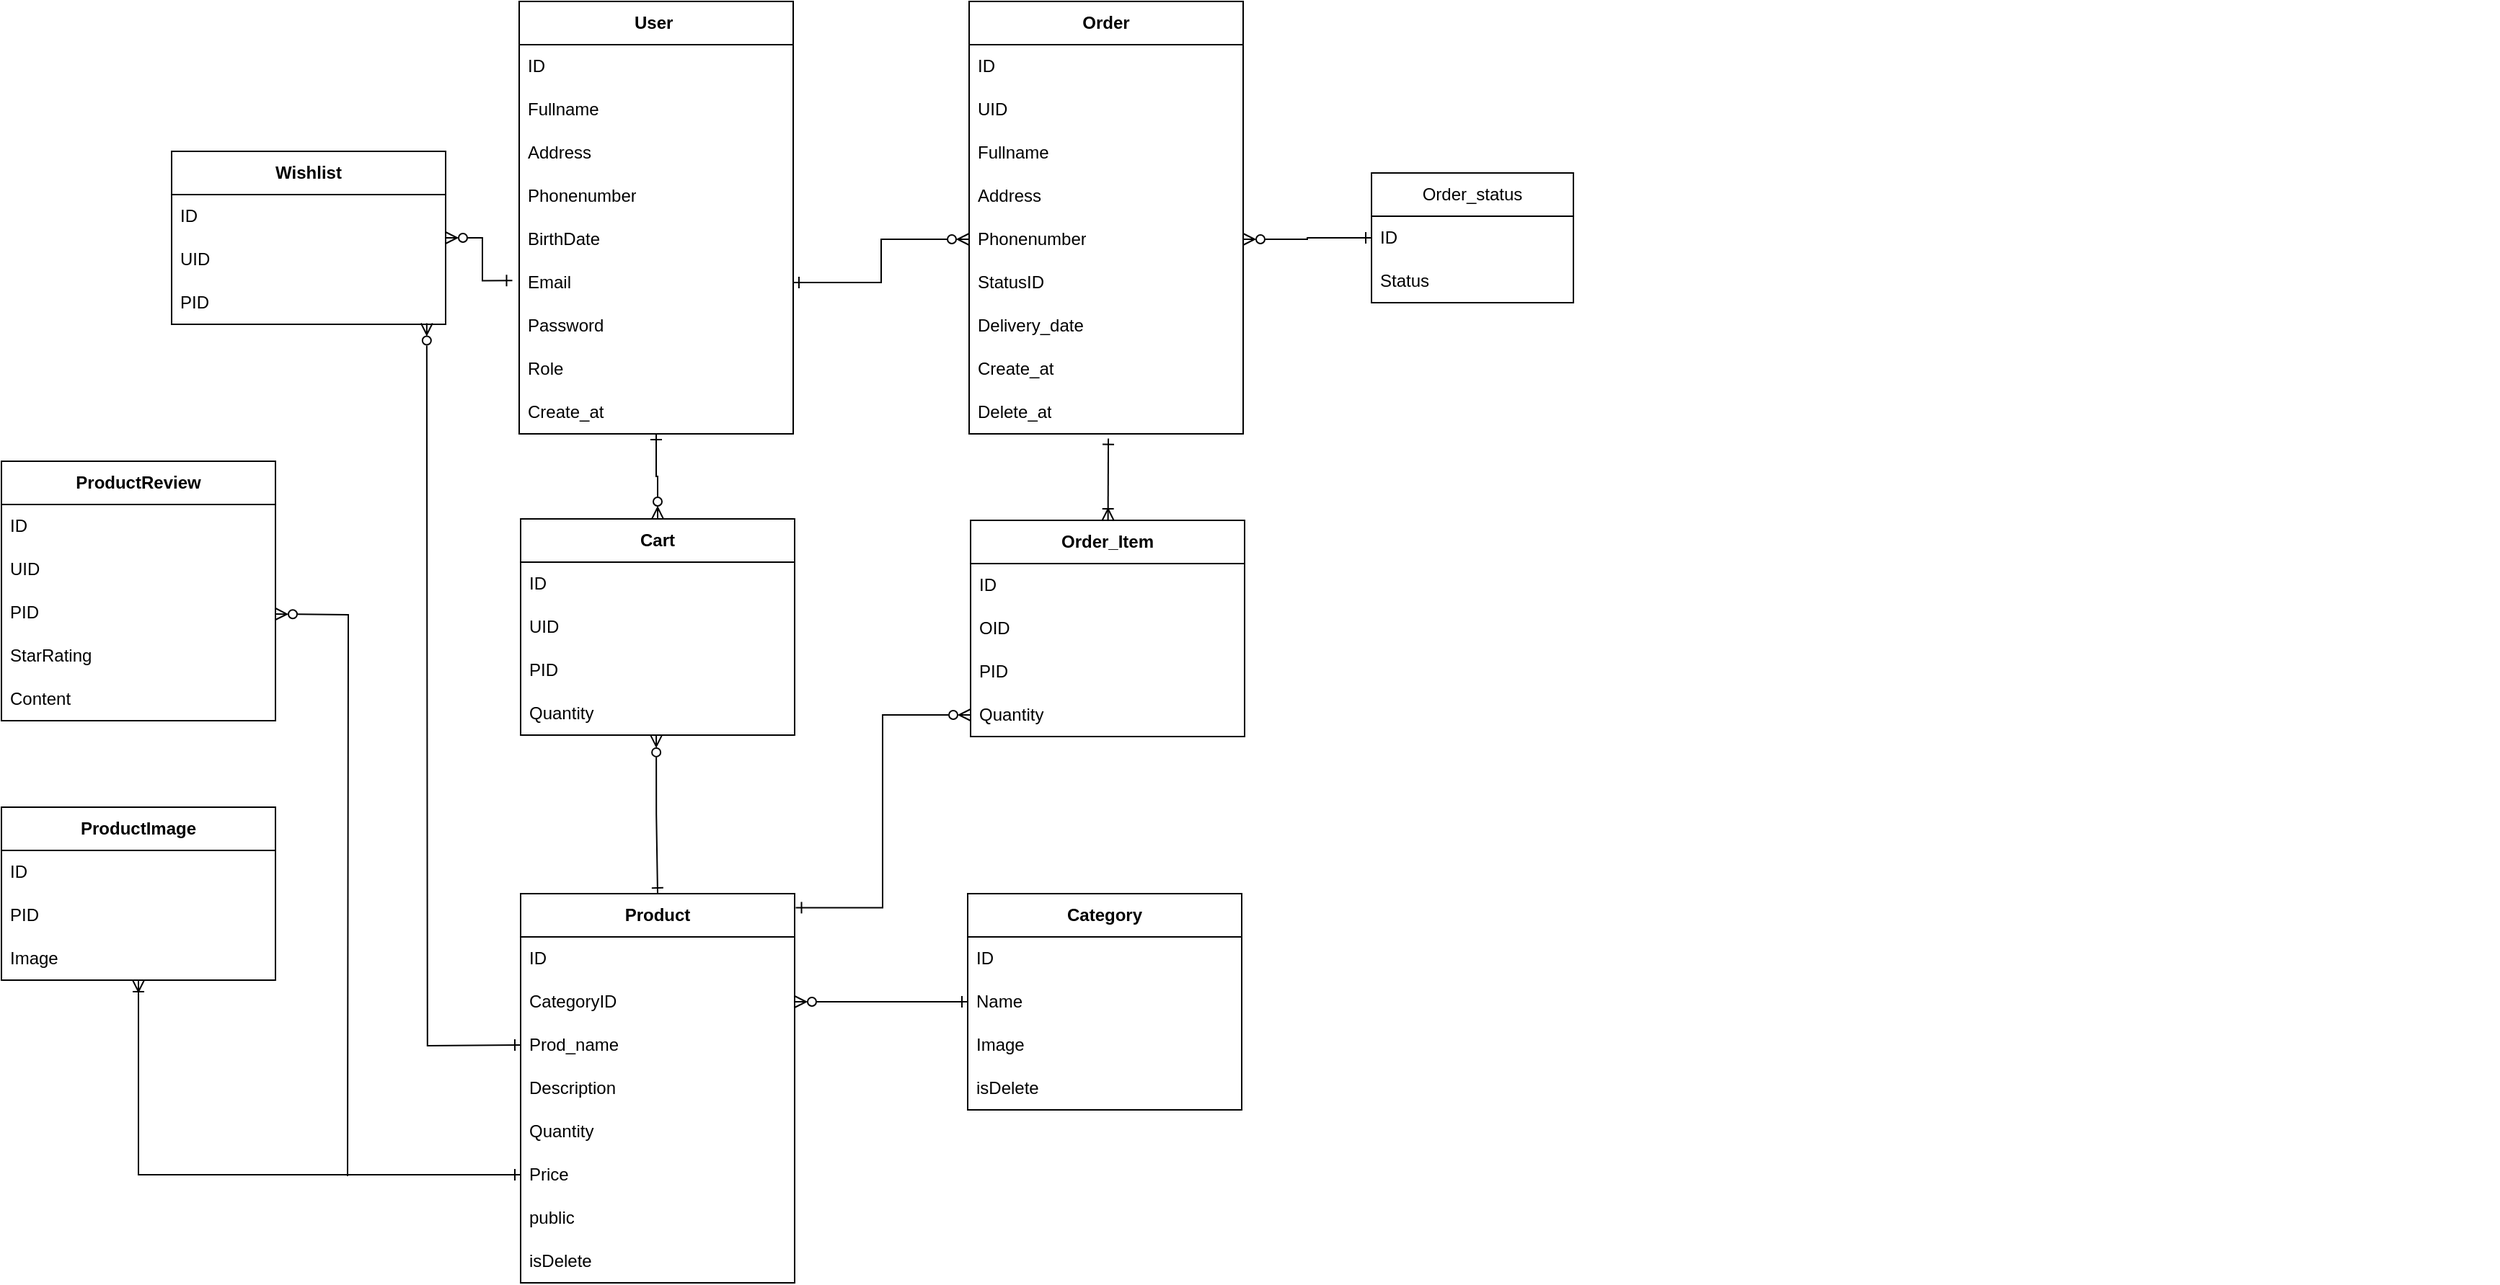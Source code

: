 <mxfile version="21.6.6" type="github">
  <diagram name="Page-1" id="kEBZH2MlmUDlCm5ewbxu">
    <mxGraphModel dx="2229" dy="1856" grid="1" gridSize="10" guides="1" tooltips="1" connect="1" arrows="1" fold="1" page="1" pageScale="1" pageWidth="850" pageHeight="1100" math="0" shadow="0">
      <root>
        <mxCell id="0" />
        <mxCell id="1" parent="0" />
        <mxCell id="o5RSlfCFkbiBMj8KHkRB-1" value="" style="shape=image;verticalLabelPosition=bottom;labelBackgroundColor=default;verticalAlign=top;aspect=fixed;imageAspect=0;image=https://vertabelo.com/blog/er-diagram-for-online-shop/5.png;" vertex="1" parent="1">
          <mxGeometry x="510" y="-319" width="631.49" height="615" as="geometry" />
        </mxCell>
        <mxCell id="o5RSlfCFkbiBMj8KHkRB-2" value="&lt;b&gt;User&amp;nbsp;&lt;/b&gt;" style="swimlane;fontStyle=0;childLayout=stackLayout;horizontal=1;startSize=30;horizontalStack=0;resizeParent=1;resizeParentMax=0;resizeLast=0;collapsible=1;marginBottom=0;whiteSpace=wrap;html=1;" vertex="1" parent="1">
          <mxGeometry x="-231" y="-319" width="190" height="300" as="geometry" />
        </mxCell>
        <mxCell id="o5RSlfCFkbiBMj8KHkRB-3" value="ID" style="text;strokeColor=none;fillColor=none;align=left;verticalAlign=middle;spacingLeft=4;spacingRight=4;overflow=hidden;points=[[0,0.5],[1,0.5]];portConstraint=eastwest;rotatable=0;whiteSpace=wrap;html=1;" vertex="1" parent="o5RSlfCFkbiBMj8KHkRB-2">
          <mxGeometry y="30" width="190" height="30" as="geometry" />
        </mxCell>
        <mxCell id="o5RSlfCFkbiBMj8KHkRB-4" value="Fullname" style="text;strokeColor=none;fillColor=none;align=left;verticalAlign=middle;spacingLeft=4;spacingRight=4;overflow=hidden;points=[[0,0.5],[1,0.5]];portConstraint=eastwest;rotatable=0;whiteSpace=wrap;html=1;" vertex="1" parent="o5RSlfCFkbiBMj8KHkRB-2">
          <mxGeometry y="60" width="190" height="30" as="geometry" />
        </mxCell>
        <mxCell id="o5RSlfCFkbiBMj8KHkRB-5" value="Address" style="text;strokeColor=none;fillColor=none;align=left;verticalAlign=middle;spacingLeft=4;spacingRight=4;overflow=hidden;points=[[0,0.5],[1,0.5]];portConstraint=eastwest;rotatable=0;whiteSpace=wrap;html=1;" vertex="1" parent="o5RSlfCFkbiBMj8KHkRB-2">
          <mxGeometry y="90" width="190" height="30" as="geometry" />
        </mxCell>
        <mxCell id="o5RSlfCFkbiBMj8KHkRB-6" value="Phonenumber" style="text;strokeColor=none;fillColor=none;align=left;verticalAlign=middle;spacingLeft=4;spacingRight=4;overflow=hidden;points=[[0,0.5],[1,0.5]];portConstraint=eastwest;rotatable=0;whiteSpace=wrap;html=1;" vertex="1" parent="o5RSlfCFkbiBMj8KHkRB-2">
          <mxGeometry y="120" width="190" height="30" as="geometry" />
        </mxCell>
        <mxCell id="o5RSlfCFkbiBMj8KHkRB-7" value="BirthDate" style="text;strokeColor=none;fillColor=none;align=left;verticalAlign=middle;spacingLeft=4;spacingRight=4;overflow=hidden;points=[[0,0.5],[1,0.5]];portConstraint=eastwest;rotatable=0;whiteSpace=wrap;html=1;" vertex="1" parent="o5RSlfCFkbiBMj8KHkRB-2">
          <mxGeometry y="150" width="190" height="30" as="geometry" />
        </mxCell>
        <mxCell id="o5RSlfCFkbiBMj8KHkRB-8" value="Email" style="text;strokeColor=none;fillColor=none;align=left;verticalAlign=middle;spacingLeft=4;spacingRight=4;overflow=hidden;points=[[0,0.5],[1,0.5]];portConstraint=eastwest;rotatable=0;whiteSpace=wrap;html=1;" vertex="1" parent="o5RSlfCFkbiBMj8KHkRB-2">
          <mxGeometry y="180" width="190" height="30" as="geometry" />
        </mxCell>
        <mxCell id="o5RSlfCFkbiBMj8KHkRB-9" value="Password" style="text;strokeColor=none;fillColor=none;align=left;verticalAlign=middle;spacingLeft=4;spacingRight=4;overflow=hidden;points=[[0,0.5],[1,0.5]];portConstraint=eastwest;rotatable=0;whiteSpace=wrap;html=1;" vertex="1" parent="o5RSlfCFkbiBMj8KHkRB-2">
          <mxGeometry y="210" width="190" height="30" as="geometry" />
        </mxCell>
        <mxCell id="o5RSlfCFkbiBMj8KHkRB-10" value="Role" style="text;strokeColor=none;fillColor=none;align=left;verticalAlign=middle;spacingLeft=4;spacingRight=4;overflow=hidden;points=[[0,0.5],[1,0.5]];portConstraint=eastwest;rotatable=0;whiteSpace=wrap;html=1;" vertex="1" parent="o5RSlfCFkbiBMj8KHkRB-2">
          <mxGeometry y="240" width="190" height="30" as="geometry" />
        </mxCell>
        <mxCell id="o5RSlfCFkbiBMj8KHkRB-11" value="Create_at" style="text;strokeColor=none;fillColor=none;align=left;verticalAlign=middle;spacingLeft=4;spacingRight=4;overflow=hidden;points=[[0,0.5],[1,0.5]];portConstraint=eastwest;rotatable=0;whiteSpace=wrap;html=1;" vertex="1" parent="o5RSlfCFkbiBMj8KHkRB-2">
          <mxGeometry y="270" width="190" height="30" as="geometry" />
        </mxCell>
        <mxCell id="o5RSlfCFkbiBMj8KHkRB-12" value="&lt;b&gt;Order&lt;/b&gt;" style="swimlane;fontStyle=0;childLayout=stackLayout;horizontal=1;startSize=30;horizontalStack=0;resizeParent=1;resizeParentMax=0;resizeLast=0;collapsible=1;marginBottom=0;whiteSpace=wrap;html=1;" vertex="1" parent="1">
          <mxGeometry x="81" y="-319" width="190" height="300" as="geometry" />
        </mxCell>
        <mxCell id="o5RSlfCFkbiBMj8KHkRB-13" value="ID" style="text;strokeColor=none;fillColor=none;align=left;verticalAlign=middle;spacingLeft=4;spacingRight=4;overflow=hidden;points=[[0,0.5],[1,0.5]];portConstraint=eastwest;rotatable=0;whiteSpace=wrap;html=1;" vertex="1" parent="o5RSlfCFkbiBMj8KHkRB-12">
          <mxGeometry y="30" width="190" height="30" as="geometry" />
        </mxCell>
        <mxCell id="o5RSlfCFkbiBMj8KHkRB-14" value="UID" style="text;strokeColor=none;fillColor=none;align=left;verticalAlign=middle;spacingLeft=4;spacingRight=4;overflow=hidden;points=[[0,0.5],[1,0.5]];portConstraint=eastwest;rotatable=0;whiteSpace=wrap;html=1;" vertex="1" parent="o5RSlfCFkbiBMj8KHkRB-12">
          <mxGeometry y="60" width="190" height="30" as="geometry" />
        </mxCell>
        <mxCell id="o5RSlfCFkbiBMj8KHkRB-15" value="Fullname" style="text;strokeColor=none;fillColor=none;align=left;verticalAlign=middle;spacingLeft=4;spacingRight=4;overflow=hidden;points=[[0,0.5],[1,0.5]];portConstraint=eastwest;rotatable=0;whiteSpace=wrap;html=1;" vertex="1" parent="o5RSlfCFkbiBMj8KHkRB-12">
          <mxGeometry y="90" width="190" height="30" as="geometry" />
        </mxCell>
        <mxCell id="o5RSlfCFkbiBMj8KHkRB-16" value="Address" style="text;strokeColor=none;fillColor=none;align=left;verticalAlign=middle;spacingLeft=4;spacingRight=4;overflow=hidden;points=[[0,0.5],[1,0.5]];portConstraint=eastwest;rotatable=0;whiteSpace=wrap;html=1;" vertex="1" parent="o5RSlfCFkbiBMj8KHkRB-12">
          <mxGeometry y="120" width="190" height="30" as="geometry" />
        </mxCell>
        <mxCell id="o5RSlfCFkbiBMj8KHkRB-17" value="Phonenumber" style="text;strokeColor=none;fillColor=none;align=left;verticalAlign=middle;spacingLeft=4;spacingRight=4;overflow=hidden;points=[[0,0.5],[1,0.5]];portConstraint=eastwest;rotatable=0;whiteSpace=wrap;html=1;" vertex="1" parent="o5RSlfCFkbiBMj8KHkRB-12">
          <mxGeometry y="150" width="190" height="30" as="geometry" />
        </mxCell>
        <mxCell id="o5RSlfCFkbiBMj8KHkRB-18" value="StatusID" style="text;strokeColor=none;fillColor=none;align=left;verticalAlign=middle;spacingLeft=4;spacingRight=4;overflow=hidden;points=[[0,0.5],[1,0.5]];portConstraint=eastwest;rotatable=0;whiteSpace=wrap;html=1;" vertex="1" parent="o5RSlfCFkbiBMj8KHkRB-12">
          <mxGeometry y="180" width="190" height="30" as="geometry" />
        </mxCell>
        <mxCell id="o5RSlfCFkbiBMj8KHkRB-19" value="Delivery_date" style="text;strokeColor=none;fillColor=none;align=left;verticalAlign=middle;spacingLeft=4;spacingRight=4;overflow=hidden;points=[[0,0.5],[1,0.5]];portConstraint=eastwest;rotatable=0;whiteSpace=wrap;html=1;" vertex="1" parent="o5RSlfCFkbiBMj8KHkRB-12">
          <mxGeometry y="210" width="190" height="30" as="geometry" />
        </mxCell>
        <mxCell id="o5RSlfCFkbiBMj8KHkRB-20" value="Create_at" style="text;strokeColor=none;fillColor=none;align=left;verticalAlign=middle;spacingLeft=4;spacingRight=4;overflow=hidden;points=[[0,0.5],[1,0.5]];portConstraint=eastwest;rotatable=0;whiteSpace=wrap;html=1;" vertex="1" parent="o5RSlfCFkbiBMj8KHkRB-12">
          <mxGeometry y="240" width="190" height="30" as="geometry" />
        </mxCell>
        <mxCell id="o5RSlfCFkbiBMj8KHkRB-21" value="Delete_at" style="text;strokeColor=none;fillColor=none;align=left;verticalAlign=middle;spacingLeft=4;spacingRight=4;overflow=hidden;points=[[0,0.5],[1,0.5]];portConstraint=eastwest;rotatable=0;whiteSpace=wrap;html=1;" vertex="1" parent="o5RSlfCFkbiBMj8KHkRB-12">
          <mxGeometry y="270" width="190" height="30" as="geometry" />
        </mxCell>
        <mxCell id="o5RSlfCFkbiBMj8KHkRB-22" style="rounded=0;orthogonalLoop=1;jettySize=auto;html=1;entryX=0.508;entryY=1.11;entryDx=0;entryDy=0;entryPerimeter=0;startArrow=ERoneToMany;startFill=0;endArrow=ERone;endFill=0;" edge="1" parent="1" source="o5RSlfCFkbiBMj8KHkRB-23" target="o5RSlfCFkbiBMj8KHkRB-21">
          <mxGeometry relative="1" as="geometry">
            <mxPoint x="175.0" y="-70" as="targetPoint" />
          </mxGeometry>
        </mxCell>
        <mxCell id="o5RSlfCFkbiBMj8KHkRB-23" value="&lt;b&gt;Order_Item&lt;/b&gt;" style="swimlane;fontStyle=0;childLayout=stackLayout;horizontal=1;startSize=30;horizontalStack=0;resizeParent=1;resizeParentMax=0;resizeLast=0;collapsible=1;marginBottom=0;whiteSpace=wrap;html=1;" vertex="1" parent="1">
          <mxGeometry x="82" y="41" width="190" height="150" as="geometry" />
        </mxCell>
        <mxCell id="o5RSlfCFkbiBMj8KHkRB-24" value="ID" style="text;strokeColor=none;fillColor=none;align=left;verticalAlign=middle;spacingLeft=4;spacingRight=4;overflow=hidden;points=[[0,0.5],[1,0.5]];portConstraint=eastwest;rotatable=0;whiteSpace=wrap;html=1;" vertex="1" parent="o5RSlfCFkbiBMj8KHkRB-23">
          <mxGeometry y="30" width="190" height="30" as="geometry" />
        </mxCell>
        <mxCell id="o5RSlfCFkbiBMj8KHkRB-25" value="OID" style="text;strokeColor=none;fillColor=none;align=left;verticalAlign=middle;spacingLeft=4;spacingRight=4;overflow=hidden;points=[[0,0.5],[1,0.5]];portConstraint=eastwest;rotatable=0;whiteSpace=wrap;html=1;" vertex="1" parent="o5RSlfCFkbiBMj8KHkRB-23">
          <mxGeometry y="60" width="190" height="30" as="geometry" />
        </mxCell>
        <mxCell id="o5RSlfCFkbiBMj8KHkRB-26" value="PID" style="text;strokeColor=none;fillColor=none;align=left;verticalAlign=middle;spacingLeft=4;spacingRight=4;overflow=hidden;points=[[0,0.5],[1,0.5]];portConstraint=eastwest;rotatable=0;whiteSpace=wrap;html=1;" vertex="1" parent="o5RSlfCFkbiBMj8KHkRB-23">
          <mxGeometry y="90" width="190" height="30" as="geometry" />
        </mxCell>
        <mxCell id="o5RSlfCFkbiBMj8KHkRB-27" value="Quantity" style="text;strokeColor=none;fillColor=none;align=left;verticalAlign=middle;spacingLeft=4;spacingRight=4;overflow=hidden;points=[[0,0.5],[1,0.5]];portConstraint=eastwest;rotatable=0;whiteSpace=wrap;html=1;" vertex="1" parent="o5RSlfCFkbiBMj8KHkRB-23">
          <mxGeometry y="120" width="190" height="30" as="geometry" />
        </mxCell>
        <mxCell id="o5RSlfCFkbiBMj8KHkRB-28" value="&lt;b&gt;Product&lt;/b&gt;" style="swimlane;fontStyle=0;childLayout=stackLayout;horizontal=1;startSize=30;horizontalStack=0;resizeParent=1;resizeParentMax=0;resizeLast=0;collapsible=1;marginBottom=0;whiteSpace=wrap;html=1;" vertex="1" parent="1">
          <mxGeometry x="-230" y="300" width="190" height="270" as="geometry" />
        </mxCell>
        <mxCell id="o5RSlfCFkbiBMj8KHkRB-29" value="ID" style="text;strokeColor=none;fillColor=none;align=left;verticalAlign=middle;spacingLeft=4;spacingRight=4;overflow=hidden;points=[[0,0.5],[1,0.5]];portConstraint=eastwest;rotatable=0;whiteSpace=wrap;html=1;" vertex="1" parent="o5RSlfCFkbiBMj8KHkRB-28">
          <mxGeometry y="30" width="190" height="30" as="geometry" />
        </mxCell>
        <mxCell id="o5RSlfCFkbiBMj8KHkRB-30" value="CategoryID" style="text;strokeColor=none;fillColor=none;align=left;verticalAlign=middle;spacingLeft=4;spacingRight=4;overflow=hidden;points=[[0,0.5],[1,0.5]];portConstraint=eastwest;rotatable=0;whiteSpace=wrap;html=1;" vertex="1" parent="o5RSlfCFkbiBMj8KHkRB-28">
          <mxGeometry y="60" width="190" height="30" as="geometry" />
        </mxCell>
        <mxCell id="o5RSlfCFkbiBMj8KHkRB-31" value="Prod_name" style="text;strokeColor=none;fillColor=none;align=left;verticalAlign=middle;spacingLeft=4;spacingRight=4;overflow=hidden;points=[[0,0.5],[1,0.5]];portConstraint=eastwest;rotatable=0;whiteSpace=wrap;html=1;" vertex="1" parent="o5RSlfCFkbiBMj8KHkRB-28">
          <mxGeometry y="90" width="190" height="30" as="geometry" />
        </mxCell>
        <mxCell id="o5RSlfCFkbiBMj8KHkRB-32" value="Description" style="text;strokeColor=none;fillColor=none;align=left;verticalAlign=middle;spacingLeft=4;spacingRight=4;overflow=hidden;points=[[0,0.5],[1,0.5]];portConstraint=eastwest;rotatable=0;whiteSpace=wrap;html=1;" vertex="1" parent="o5RSlfCFkbiBMj8KHkRB-28">
          <mxGeometry y="120" width="190" height="30" as="geometry" />
        </mxCell>
        <mxCell id="o5RSlfCFkbiBMj8KHkRB-33" value="Quantity" style="text;strokeColor=none;fillColor=none;align=left;verticalAlign=middle;spacingLeft=4;spacingRight=4;overflow=hidden;points=[[0,0.5],[1,0.5]];portConstraint=eastwest;rotatable=0;whiteSpace=wrap;html=1;" vertex="1" parent="o5RSlfCFkbiBMj8KHkRB-28">
          <mxGeometry y="150" width="190" height="30" as="geometry" />
        </mxCell>
        <mxCell id="o5RSlfCFkbiBMj8KHkRB-34" value="Price" style="text;strokeColor=none;fillColor=none;align=left;verticalAlign=middle;spacingLeft=4;spacingRight=4;overflow=hidden;points=[[0,0.5],[1,0.5]];portConstraint=eastwest;rotatable=0;whiteSpace=wrap;html=1;" vertex="1" parent="o5RSlfCFkbiBMj8KHkRB-28">
          <mxGeometry y="180" width="190" height="30" as="geometry" />
        </mxCell>
        <mxCell id="o5RSlfCFkbiBMj8KHkRB-35" value="public" style="text;strokeColor=none;fillColor=none;align=left;verticalAlign=middle;spacingLeft=4;spacingRight=4;overflow=hidden;points=[[0,0.5],[1,0.5]];portConstraint=eastwest;rotatable=0;whiteSpace=wrap;html=1;" vertex="1" parent="o5RSlfCFkbiBMj8KHkRB-28">
          <mxGeometry y="210" width="190" height="30" as="geometry" />
        </mxCell>
        <mxCell id="o5RSlfCFkbiBMj8KHkRB-36" value="isDelete" style="text;strokeColor=none;fillColor=none;align=left;verticalAlign=middle;spacingLeft=4;spacingRight=4;overflow=hidden;points=[[0,0.5],[1,0.5]];portConstraint=eastwest;rotatable=0;whiteSpace=wrap;html=1;" vertex="1" parent="o5RSlfCFkbiBMj8KHkRB-28">
          <mxGeometry y="240" width="190" height="30" as="geometry" />
        </mxCell>
        <mxCell id="o5RSlfCFkbiBMj8KHkRB-37" value="&lt;b&gt;Category&lt;/b&gt;" style="swimlane;fontStyle=0;childLayout=stackLayout;horizontal=1;startSize=30;horizontalStack=0;resizeParent=1;resizeParentMax=0;resizeLast=0;collapsible=1;marginBottom=0;whiteSpace=wrap;html=1;" vertex="1" parent="1">
          <mxGeometry x="80" y="300" width="190" height="150" as="geometry" />
        </mxCell>
        <mxCell id="o5RSlfCFkbiBMj8KHkRB-38" value="ID" style="text;strokeColor=none;fillColor=none;align=left;verticalAlign=middle;spacingLeft=4;spacingRight=4;overflow=hidden;points=[[0,0.5],[1,0.5]];portConstraint=eastwest;rotatable=0;whiteSpace=wrap;html=1;" vertex="1" parent="o5RSlfCFkbiBMj8KHkRB-37">
          <mxGeometry y="30" width="190" height="30" as="geometry" />
        </mxCell>
        <mxCell id="o5RSlfCFkbiBMj8KHkRB-39" value="Name" style="text;strokeColor=none;fillColor=none;align=left;verticalAlign=middle;spacingLeft=4;spacingRight=4;overflow=hidden;points=[[0,0.5],[1,0.5]];portConstraint=eastwest;rotatable=0;whiteSpace=wrap;html=1;" vertex="1" parent="o5RSlfCFkbiBMj8KHkRB-37">
          <mxGeometry y="60" width="190" height="30" as="geometry" />
        </mxCell>
        <mxCell id="o5RSlfCFkbiBMj8KHkRB-40" value="Image" style="text;strokeColor=none;fillColor=none;align=left;verticalAlign=middle;spacingLeft=4;spacingRight=4;overflow=hidden;points=[[0,0.5],[1,0.5]];portConstraint=eastwest;rotatable=0;whiteSpace=wrap;html=1;" vertex="1" parent="o5RSlfCFkbiBMj8KHkRB-37">
          <mxGeometry y="90" width="190" height="30" as="geometry" />
        </mxCell>
        <mxCell id="o5RSlfCFkbiBMj8KHkRB-41" value="isDelete" style="text;strokeColor=none;fillColor=none;align=left;verticalAlign=middle;spacingLeft=4;spacingRight=4;overflow=hidden;points=[[0,0.5],[1,0.5]];portConstraint=eastwest;rotatable=0;whiteSpace=wrap;html=1;" vertex="1" parent="o5RSlfCFkbiBMj8KHkRB-37">
          <mxGeometry y="120" width="190" height="30" as="geometry" />
        </mxCell>
        <mxCell id="o5RSlfCFkbiBMj8KHkRB-42" value="&lt;b&gt;ProductReview&lt;/b&gt;" style="swimlane;fontStyle=0;childLayout=stackLayout;horizontal=1;startSize=30;horizontalStack=0;resizeParent=1;resizeParentMax=0;resizeLast=0;collapsible=1;marginBottom=0;whiteSpace=wrap;html=1;" vertex="1" parent="1">
          <mxGeometry x="-590" width="190" height="180" as="geometry" />
        </mxCell>
        <mxCell id="o5RSlfCFkbiBMj8KHkRB-43" value="ID" style="text;strokeColor=none;fillColor=none;align=left;verticalAlign=middle;spacingLeft=4;spacingRight=4;overflow=hidden;points=[[0,0.5],[1,0.5]];portConstraint=eastwest;rotatable=0;whiteSpace=wrap;html=1;" vertex="1" parent="o5RSlfCFkbiBMj8KHkRB-42">
          <mxGeometry y="30" width="190" height="30" as="geometry" />
        </mxCell>
        <mxCell id="o5RSlfCFkbiBMj8KHkRB-44" value="UID" style="text;strokeColor=none;fillColor=none;align=left;verticalAlign=middle;spacingLeft=4;spacingRight=4;overflow=hidden;points=[[0,0.5],[1,0.5]];portConstraint=eastwest;rotatable=0;whiteSpace=wrap;html=1;" vertex="1" parent="o5RSlfCFkbiBMj8KHkRB-42">
          <mxGeometry y="60" width="190" height="30" as="geometry" />
        </mxCell>
        <mxCell id="o5RSlfCFkbiBMj8KHkRB-45" style="edgeStyle=orthogonalEdgeStyle;rounded=0;orthogonalLoop=1;jettySize=auto;html=1;startArrow=ERzeroToMany;startFill=0;endArrow=none;endFill=0;" edge="1" parent="o5RSlfCFkbiBMj8KHkRB-42">
          <mxGeometry relative="1" as="geometry">
            <mxPoint x="240" y="496" as="targetPoint" />
            <mxPoint x="190" y="106" as="sourcePoint" />
          </mxGeometry>
        </mxCell>
        <mxCell id="o5RSlfCFkbiBMj8KHkRB-46" value="PID" style="text;strokeColor=none;fillColor=none;align=left;verticalAlign=middle;spacingLeft=4;spacingRight=4;overflow=hidden;points=[[0,0.5],[1,0.5]];portConstraint=eastwest;rotatable=0;whiteSpace=wrap;html=1;" vertex="1" parent="o5RSlfCFkbiBMj8KHkRB-42">
          <mxGeometry y="90" width="190" height="30" as="geometry" />
        </mxCell>
        <mxCell id="o5RSlfCFkbiBMj8KHkRB-47" value="StarRating" style="text;strokeColor=none;fillColor=none;align=left;verticalAlign=middle;spacingLeft=4;spacingRight=4;overflow=hidden;points=[[0,0.5],[1,0.5]];portConstraint=eastwest;rotatable=0;whiteSpace=wrap;html=1;" vertex="1" parent="o5RSlfCFkbiBMj8KHkRB-42">
          <mxGeometry y="120" width="190" height="30" as="geometry" />
        </mxCell>
        <mxCell id="o5RSlfCFkbiBMj8KHkRB-48" value="Content" style="text;strokeColor=none;fillColor=none;align=left;verticalAlign=middle;spacingLeft=4;spacingRight=4;overflow=hidden;points=[[0,0.5],[1,0.5]];portConstraint=eastwest;rotatable=0;whiteSpace=wrap;html=1;" vertex="1" parent="o5RSlfCFkbiBMj8KHkRB-42">
          <mxGeometry y="150" width="190" height="30" as="geometry" />
        </mxCell>
        <mxCell id="o5RSlfCFkbiBMj8KHkRB-49" value="&lt;b&gt;ProductImage&lt;/b&gt;" style="swimlane;fontStyle=0;childLayout=stackLayout;horizontal=1;startSize=30;horizontalStack=0;resizeParent=1;resizeParentMax=0;resizeLast=0;collapsible=1;marginBottom=0;whiteSpace=wrap;html=1;" vertex="1" parent="1">
          <mxGeometry x="-590" y="240" width="190" height="120" as="geometry" />
        </mxCell>
        <mxCell id="o5RSlfCFkbiBMj8KHkRB-50" value="ID" style="text;strokeColor=none;fillColor=none;align=left;verticalAlign=middle;spacingLeft=4;spacingRight=4;overflow=hidden;points=[[0,0.5],[1,0.5]];portConstraint=eastwest;rotatable=0;whiteSpace=wrap;html=1;" vertex="1" parent="o5RSlfCFkbiBMj8KHkRB-49">
          <mxGeometry y="30" width="190" height="30" as="geometry" />
        </mxCell>
        <mxCell id="o5RSlfCFkbiBMj8KHkRB-51" value="PID" style="text;strokeColor=none;fillColor=none;align=left;verticalAlign=middle;spacingLeft=4;spacingRight=4;overflow=hidden;points=[[0,0.5],[1,0.5]];portConstraint=eastwest;rotatable=0;whiteSpace=wrap;html=1;" vertex="1" parent="o5RSlfCFkbiBMj8KHkRB-49">
          <mxGeometry y="60" width="190" height="30" as="geometry" />
        </mxCell>
        <mxCell id="o5RSlfCFkbiBMj8KHkRB-52" value="Image" style="text;strokeColor=none;fillColor=none;align=left;verticalAlign=middle;spacingLeft=4;spacingRight=4;overflow=hidden;points=[[0,0.5],[1,0.5]];portConstraint=eastwest;rotatable=0;whiteSpace=wrap;html=1;" vertex="1" parent="o5RSlfCFkbiBMj8KHkRB-49">
          <mxGeometry y="90" width="190" height="30" as="geometry" />
        </mxCell>
        <mxCell id="o5RSlfCFkbiBMj8KHkRB-53" style="edgeStyle=orthogonalEdgeStyle;rounded=0;orthogonalLoop=1;jettySize=auto;html=1;entryX=-0.025;entryY=0.455;entryDx=0;entryDy=0;entryPerimeter=0;startArrow=ERzeroToMany;startFill=0;endArrow=ERone;endFill=0;" edge="1" parent="1" source="o5RSlfCFkbiBMj8KHkRB-54" target="o5RSlfCFkbiBMj8KHkRB-8">
          <mxGeometry relative="1" as="geometry" />
        </mxCell>
        <mxCell id="o5RSlfCFkbiBMj8KHkRB-54" value="&lt;b&gt;Wishlist&lt;/b&gt;" style="swimlane;fontStyle=0;childLayout=stackLayout;horizontal=1;startSize=30;horizontalStack=0;resizeParent=1;resizeParentMax=0;resizeLast=0;collapsible=1;marginBottom=0;whiteSpace=wrap;html=1;" vertex="1" parent="1">
          <mxGeometry x="-472" y="-215" width="190" height="120" as="geometry" />
        </mxCell>
        <mxCell id="o5RSlfCFkbiBMj8KHkRB-55" value="ID" style="text;strokeColor=none;fillColor=none;align=left;verticalAlign=middle;spacingLeft=4;spacingRight=4;overflow=hidden;points=[[0,0.5],[1,0.5]];portConstraint=eastwest;rotatable=0;whiteSpace=wrap;html=1;" vertex="1" parent="o5RSlfCFkbiBMj8KHkRB-54">
          <mxGeometry y="30" width="190" height="30" as="geometry" />
        </mxCell>
        <mxCell id="o5RSlfCFkbiBMj8KHkRB-56" value="UID" style="text;strokeColor=none;fillColor=none;align=left;verticalAlign=middle;spacingLeft=4;spacingRight=4;overflow=hidden;points=[[0,0.5],[1,0.5]];portConstraint=eastwest;rotatable=0;whiteSpace=wrap;html=1;" vertex="1" parent="o5RSlfCFkbiBMj8KHkRB-54">
          <mxGeometry y="60" width="190" height="30" as="geometry" />
        </mxCell>
        <mxCell id="o5RSlfCFkbiBMj8KHkRB-57" value="PID" style="text;strokeColor=none;fillColor=none;align=left;verticalAlign=middle;spacingLeft=4;spacingRight=4;overflow=hidden;points=[[0,0.5],[1,0.5]];portConstraint=eastwest;rotatable=0;whiteSpace=wrap;html=1;" vertex="1" parent="o5RSlfCFkbiBMj8KHkRB-54">
          <mxGeometry y="90" width="190" height="30" as="geometry" />
        </mxCell>
        <mxCell id="o5RSlfCFkbiBMj8KHkRB-58" style="edgeStyle=orthogonalEdgeStyle;rounded=0;orthogonalLoop=1;jettySize=auto;html=1;entryX=0.5;entryY=1;entryDx=0;entryDy=0;startArrow=ERzeroToMany;startFill=0;endArrow=ERone;endFill=0;" edge="1" parent="1" source="o5RSlfCFkbiBMj8KHkRB-59" target="o5RSlfCFkbiBMj8KHkRB-2">
          <mxGeometry relative="1" as="geometry" />
        </mxCell>
        <mxCell id="o5RSlfCFkbiBMj8KHkRB-59" value="&lt;b&gt;Cart&lt;/b&gt;" style="swimlane;fontStyle=0;childLayout=stackLayout;horizontal=1;startSize=30;horizontalStack=0;resizeParent=1;resizeParentMax=0;resizeLast=0;collapsible=1;marginBottom=0;whiteSpace=wrap;html=1;" vertex="1" parent="1">
          <mxGeometry x="-230" y="40" width="190" height="150" as="geometry" />
        </mxCell>
        <mxCell id="o5RSlfCFkbiBMj8KHkRB-60" value="ID" style="text;strokeColor=none;fillColor=none;align=left;verticalAlign=middle;spacingLeft=4;spacingRight=4;overflow=hidden;points=[[0,0.5],[1,0.5]];portConstraint=eastwest;rotatable=0;whiteSpace=wrap;html=1;" vertex="1" parent="o5RSlfCFkbiBMj8KHkRB-59">
          <mxGeometry y="30" width="190" height="30" as="geometry" />
        </mxCell>
        <mxCell id="o5RSlfCFkbiBMj8KHkRB-61" value="UID" style="text;strokeColor=none;fillColor=none;align=left;verticalAlign=middle;spacingLeft=4;spacingRight=4;overflow=hidden;points=[[0,0.5],[1,0.5]];portConstraint=eastwest;rotatable=0;whiteSpace=wrap;html=1;" vertex="1" parent="o5RSlfCFkbiBMj8KHkRB-59">
          <mxGeometry y="60" width="190" height="30" as="geometry" />
        </mxCell>
        <mxCell id="o5RSlfCFkbiBMj8KHkRB-62" value="PID" style="text;strokeColor=none;fillColor=none;align=left;verticalAlign=middle;spacingLeft=4;spacingRight=4;overflow=hidden;points=[[0,0.5],[1,0.5]];portConstraint=eastwest;rotatable=0;whiteSpace=wrap;html=1;" vertex="1" parent="o5RSlfCFkbiBMj8KHkRB-59">
          <mxGeometry y="90" width="190" height="30" as="geometry" />
        </mxCell>
        <mxCell id="o5RSlfCFkbiBMj8KHkRB-63" value="Quantity" style="text;strokeColor=none;fillColor=none;align=left;verticalAlign=middle;spacingLeft=4;spacingRight=4;overflow=hidden;points=[[0,0.5],[1,0.5]];portConstraint=eastwest;rotatable=0;whiteSpace=wrap;html=1;" vertex="1" parent="o5RSlfCFkbiBMj8KHkRB-59">
          <mxGeometry y="120" width="190" height="30" as="geometry" />
        </mxCell>
        <mxCell id="o5RSlfCFkbiBMj8KHkRB-64" style="edgeStyle=orthogonalEdgeStyle;rounded=0;orthogonalLoop=1;jettySize=auto;html=1;entryX=0;entryY=0.5;entryDx=0;entryDy=0;startArrow=ERone;startFill=0;endArrow=ERzeroToMany;endFill=0;" edge="1" parent="1" source="o5RSlfCFkbiBMj8KHkRB-8" target="o5RSlfCFkbiBMj8KHkRB-17">
          <mxGeometry relative="1" as="geometry" />
        </mxCell>
        <mxCell id="o5RSlfCFkbiBMj8KHkRB-65" style="edgeStyle=orthogonalEdgeStyle;rounded=0;orthogonalLoop=1;jettySize=auto;html=1;entryX=1;entryY=0.5;entryDx=0;entryDy=0;startArrow=ERone;startFill=0;endArrow=ERzeroToMany;endFill=0;" edge="1" parent="1" source="o5RSlfCFkbiBMj8KHkRB-39" target="o5RSlfCFkbiBMj8KHkRB-30">
          <mxGeometry relative="1" as="geometry" />
        </mxCell>
        <mxCell id="o5RSlfCFkbiBMj8KHkRB-66" style="edgeStyle=orthogonalEdgeStyle;rounded=0;orthogonalLoop=1;jettySize=auto;html=1;exitX=0;exitY=0.5;exitDx=0;exitDy=0;startArrow=ERone;startFill=0;endArrow=ERoneToMany;endFill=0;" edge="1" parent="1" source="o5RSlfCFkbiBMj8KHkRB-34" target="o5RSlfCFkbiBMj8KHkRB-49">
          <mxGeometry relative="1" as="geometry" />
        </mxCell>
        <mxCell id="o5RSlfCFkbiBMj8KHkRB-67" style="edgeStyle=orthogonalEdgeStyle;rounded=0;orthogonalLoop=1;jettySize=auto;html=1;entryX=0.5;entryY=0;entryDx=0;entryDy=0;startArrow=ERzeroToMany;startFill=0;endArrow=ERone;endFill=0;exitX=0.495;exitY=0.998;exitDx=0;exitDy=0;exitPerimeter=0;" edge="1" parent="1" source="o5RSlfCFkbiBMj8KHkRB-63" target="o5RSlfCFkbiBMj8KHkRB-28">
          <mxGeometry relative="1" as="geometry" />
        </mxCell>
        <mxCell id="o5RSlfCFkbiBMj8KHkRB-68" style="edgeStyle=orthogonalEdgeStyle;rounded=0;orthogonalLoop=1;jettySize=auto;html=1;entryX=0.489;entryY=0.975;entryDx=0;entryDy=0;entryPerimeter=0;startArrow=ERone;startFill=0;endArrow=ERzeroToMany;endFill=0;" edge="1" parent="1">
          <mxGeometry relative="1" as="geometry">
            <mxPoint x="-230" y="405" as="sourcePoint" />
            <mxPoint x="-295.09" y="-95.75" as="targetPoint" />
          </mxGeometry>
        </mxCell>
        <mxCell id="o5RSlfCFkbiBMj8KHkRB-69" style="edgeStyle=orthogonalEdgeStyle;rounded=0;orthogonalLoop=1;jettySize=auto;html=1;entryX=1;entryY=0.5;entryDx=0;entryDy=0;startArrow=ERone;startFill=0;endArrow=ERzeroToMany;endFill=0;" edge="1" parent="1" source="o5RSlfCFkbiBMj8KHkRB-70" target="o5RSlfCFkbiBMj8KHkRB-17">
          <mxGeometry relative="1" as="geometry" />
        </mxCell>
        <mxCell id="o5RSlfCFkbiBMj8KHkRB-70" value="Order_status" style="swimlane;fontStyle=0;childLayout=stackLayout;horizontal=1;startSize=30;horizontalStack=0;resizeParent=1;resizeParentMax=0;resizeLast=0;collapsible=1;marginBottom=0;whiteSpace=wrap;html=1;" vertex="1" parent="1">
          <mxGeometry x="360" y="-200" width="140" height="90" as="geometry" />
        </mxCell>
        <mxCell id="o5RSlfCFkbiBMj8KHkRB-71" value="ID" style="text;strokeColor=none;fillColor=none;align=left;verticalAlign=middle;spacingLeft=4;spacingRight=4;overflow=hidden;points=[[0,0.5],[1,0.5]];portConstraint=eastwest;rotatable=0;whiteSpace=wrap;html=1;" vertex="1" parent="o5RSlfCFkbiBMj8KHkRB-70">
          <mxGeometry y="30" width="140" height="30" as="geometry" />
        </mxCell>
        <mxCell id="o5RSlfCFkbiBMj8KHkRB-72" value="Status" style="text;strokeColor=none;fillColor=none;align=left;verticalAlign=middle;spacingLeft=4;spacingRight=4;overflow=hidden;points=[[0,0.5],[1,0.5]];portConstraint=eastwest;rotatable=0;whiteSpace=wrap;html=1;" vertex="1" parent="o5RSlfCFkbiBMj8KHkRB-70">
          <mxGeometry y="60" width="140" height="30" as="geometry" />
        </mxCell>
        <mxCell id="o5RSlfCFkbiBMj8KHkRB-73" style="edgeStyle=orthogonalEdgeStyle;rounded=0;orthogonalLoop=1;jettySize=auto;html=1;entryX=1.004;entryY=0.036;entryDx=0;entryDy=0;entryPerimeter=0;startArrow=ERzeroToMany;startFill=0;endArrow=ERone;endFill=0;" edge="1" parent="1" source="o5RSlfCFkbiBMj8KHkRB-27" target="o5RSlfCFkbiBMj8KHkRB-28">
          <mxGeometry relative="1" as="geometry" />
        </mxCell>
      </root>
    </mxGraphModel>
  </diagram>
</mxfile>
